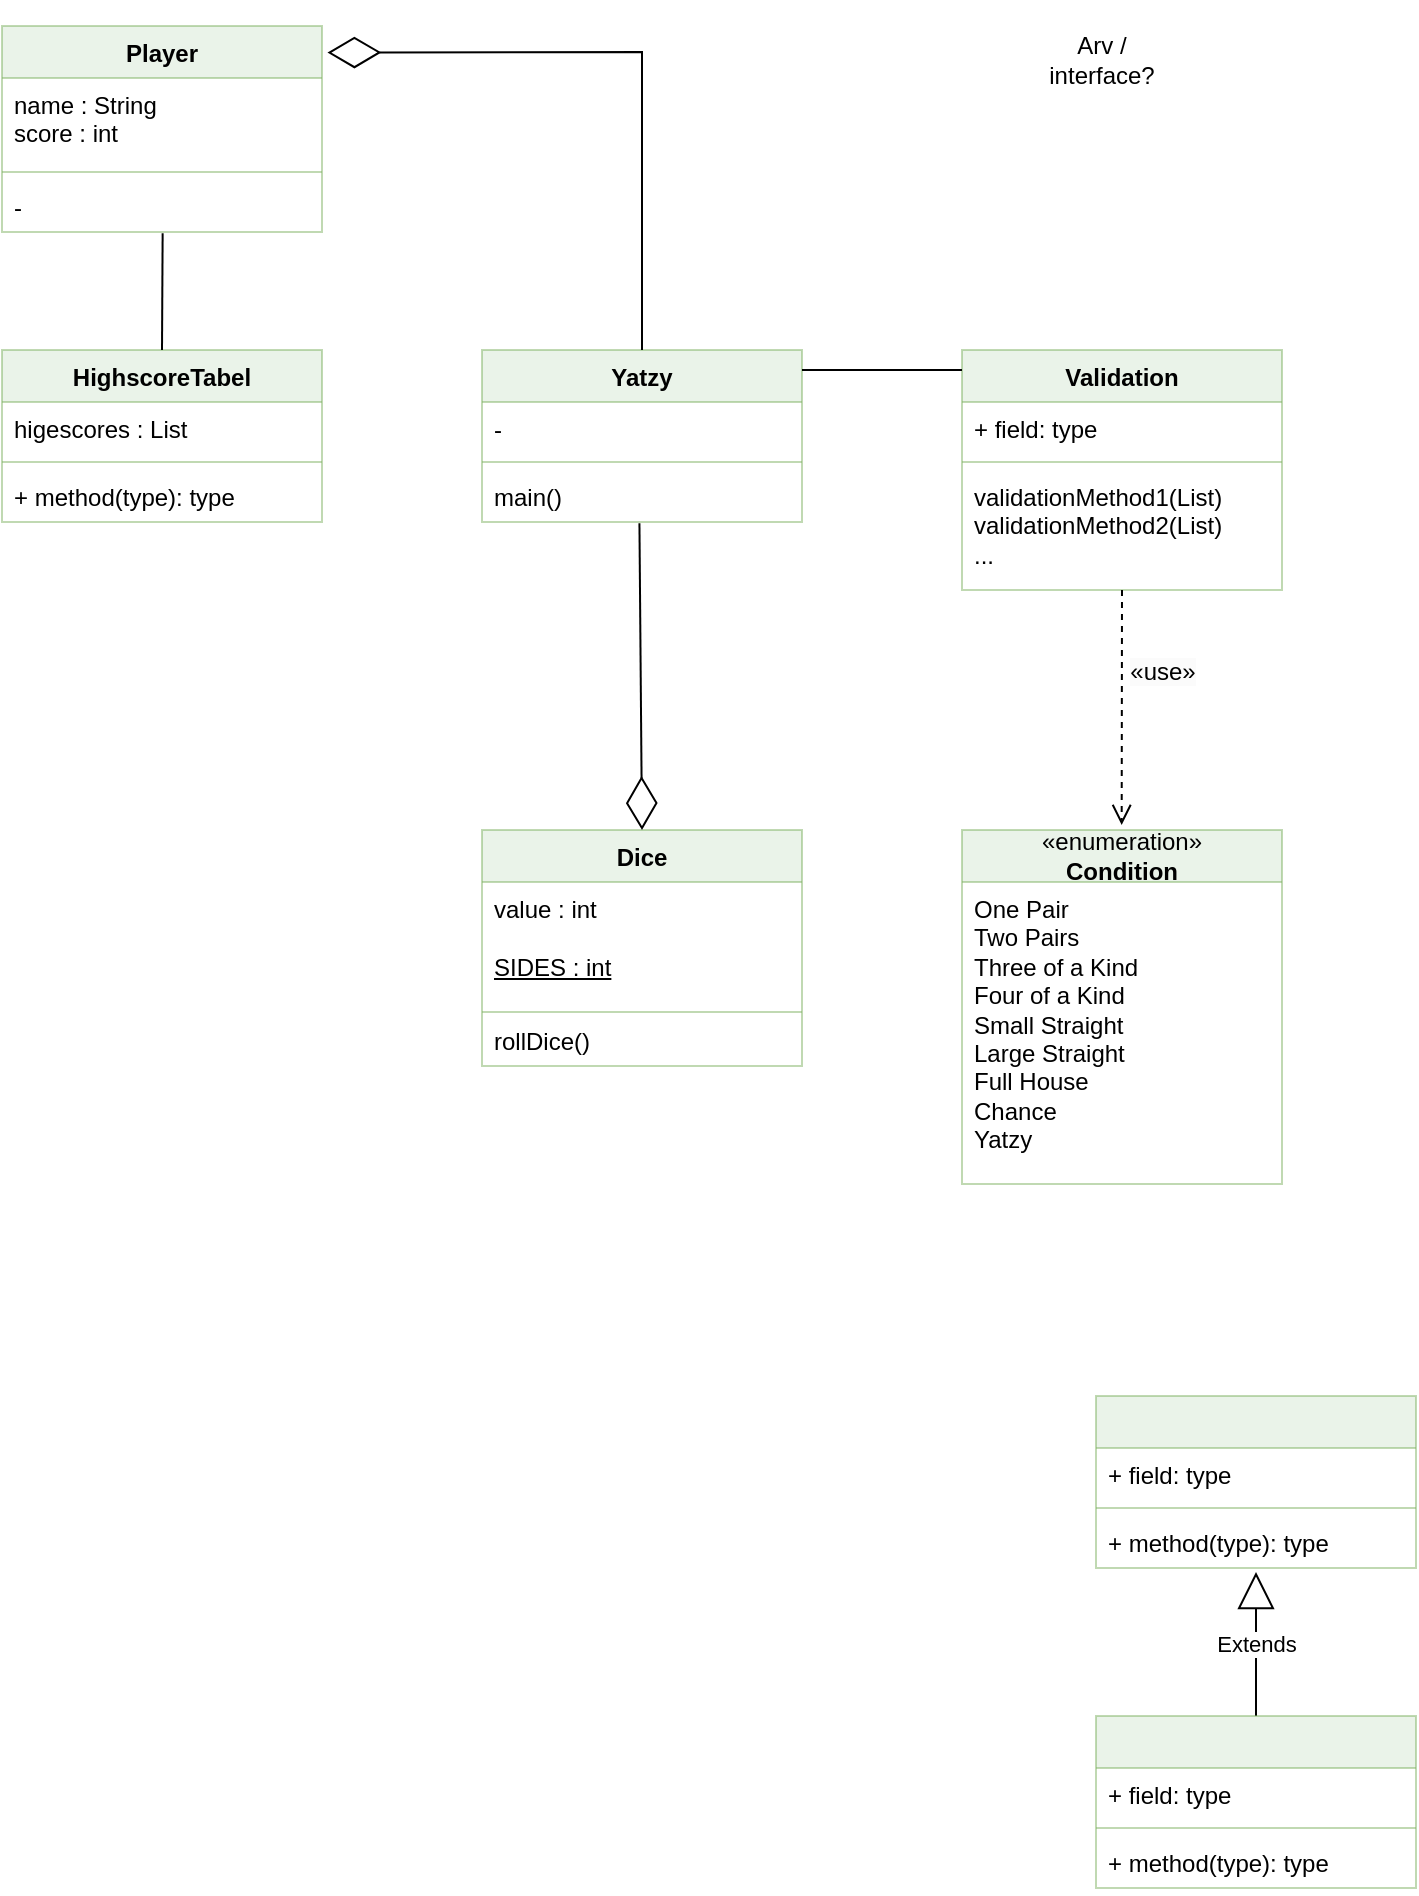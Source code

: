 <mxfile version="25.0.1">
  <diagram name="Page-1" id="c4acf3e9-155e-7222-9cf6-157b1a14988f">
    <mxGraphModel dx="1749" dy="1040" grid="1" gridSize="10" guides="1" tooltips="1" connect="1" arrows="1" fold="1" page="1" pageScale="1" pageWidth="850" pageHeight="1100" background="none" math="0" shadow="0">
      <root>
        <mxCell id="0" />
        <mxCell id="1" parent="0" />
        <mxCell id="NiOnYW7QtxvnOsCxcWPc-6" value="Dice" style="swimlane;fontStyle=1;align=center;verticalAlign=top;childLayout=stackLayout;horizontal=1;startSize=26;horizontalStack=0;resizeParent=1;resizeParentMax=0;resizeLast=0;collapsible=1;marginBottom=0;whiteSpace=wrap;html=1;fillColor=#d5e8d4;strokeColor=#82b366;opacity=50;" parent="1" vertex="1">
          <mxGeometry x="320" y="480" width="160" height="118" as="geometry" />
        </mxCell>
        <mxCell id="NiOnYW7QtxvnOsCxcWPc-7" value="value : int&lt;div&gt;&lt;br&gt;&lt;/div&gt;&lt;div&gt;&lt;u&gt;SIDES : int&lt;/u&gt;&lt;/div&gt;" style="text;strokeColor=none;fillColor=none;align=left;verticalAlign=top;spacingLeft=4;spacingRight=4;overflow=hidden;rotatable=0;points=[[0,0.5],[1,0.5]];portConstraint=eastwest;whiteSpace=wrap;html=1;" parent="NiOnYW7QtxvnOsCxcWPc-6" vertex="1">
          <mxGeometry y="26" width="160" height="64" as="geometry" />
        </mxCell>
        <mxCell id="NiOnYW7QtxvnOsCxcWPc-8" value="" style="line;strokeWidth=1;fillColor=none;align=left;verticalAlign=middle;spacingTop=-1;spacingLeft=3;spacingRight=3;rotatable=0;labelPosition=right;points=[];portConstraint=eastwest;strokeColor=inherit;opacity=50;" parent="NiOnYW7QtxvnOsCxcWPc-6" vertex="1">
          <mxGeometry y="90" width="160" height="2" as="geometry" />
        </mxCell>
        <mxCell id="NiOnYW7QtxvnOsCxcWPc-9" value="rollDice()" style="text;strokeColor=none;fillColor=none;align=left;verticalAlign=top;spacingLeft=4;spacingRight=4;overflow=hidden;rotatable=0;points=[[0,0.5],[1,0.5]];portConstraint=eastwest;whiteSpace=wrap;html=1;" parent="NiOnYW7QtxvnOsCxcWPc-6" vertex="1">
          <mxGeometry y="92" width="160" height="26" as="geometry" />
        </mxCell>
        <mxCell id="NiOnYW7QtxvnOsCxcWPc-10" value="Player" style="swimlane;fontStyle=1;align=center;verticalAlign=top;childLayout=stackLayout;horizontal=1;startSize=26;horizontalStack=0;resizeParent=1;resizeParentMax=0;resizeLast=0;collapsible=1;marginBottom=0;whiteSpace=wrap;html=1;fillColor=#d5e8d4;strokeColor=#82b366;opacity=50;" parent="1" vertex="1">
          <mxGeometry x="80" y="78" width="160" height="103" as="geometry" />
        </mxCell>
        <mxCell id="NiOnYW7QtxvnOsCxcWPc-11" value="name : String&lt;div&gt;score : int&lt;/div&gt;" style="text;strokeColor=none;fillColor=none;align=left;verticalAlign=top;spacingLeft=4;spacingRight=4;overflow=hidden;rotatable=0;points=[[0,0.5],[1,0.5]];portConstraint=eastwest;whiteSpace=wrap;html=1;" parent="NiOnYW7QtxvnOsCxcWPc-10" vertex="1">
          <mxGeometry y="26" width="160" height="43" as="geometry" />
        </mxCell>
        <mxCell id="NiOnYW7QtxvnOsCxcWPc-12" value="" style="line;strokeWidth=1;fillColor=none;align=left;verticalAlign=middle;spacingTop=-1;spacingLeft=3;spacingRight=3;rotatable=0;labelPosition=right;points=[];portConstraint=eastwest;strokeColor=inherit;opacity=50;" parent="NiOnYW7QtxvnOsCxcWPc-10" vertex="1">
          <mxGeometry y="69" width="160" height="8" as="geometry" />
        </mxCell>
        <mxCell id="NiOnYW7QtxvnOsCxcWPc-13" value="-" style="text;strokeColor=none;fillColor=none;align=left;verticalAlign=top;spacingLeft=4;spacingRight=4;overflow=hidden;rotatable=0;points=[[0,0.5],[1,0.5]];portConstraint=eastwest;whiteSpace=wrap;html=1;" parent="NiOnYW7QtxvnOsCxcWPc-10" vertex="1">
          <mxGeometry y="77" width="160" height="26" as="geometry" />
        </mxCell>
        <mxCell id="NiOnYW7QtxvnOsCxcWPc-14" value="HighscoreTabel" style="swimlane;fontStyle=1;align=center;verticalAlign=top;childLayout=stackLayout;horizontal=1;startSize=26;horizontalStack=0;resizeParent=1;resizeParentMax=0;resizeLast=0;collapsible=1;marginBottom=0;whiteSpace=wrap;html=1;fillColor=#d5e8d4;strokeColor=#82b366;opacity=50;" parent="1" vertex="1">
          <mxGeometry x="80" y="240" width="160" height="86" as="geometry" />
        </mxCell>
        <mxCell id="NiOnYW7QtxvnOsCxcWPc-15" value="higescores : List" style="text;strokeColor=none;fillColor=none;align=left;verticalAlign=top;spacingLeft=4;spacingRight=4;overflow=hidden;rotatable=0;points=[[0,0.5],[1,0.5]];portConstraint=eastwest;whiteSpace=wrap;html=1;" parent="NiOnYW7QtxvnOsCxcWPc-14" vertex="1">
          <mxGeometry y="26" width="160" height="26" as="geometry" />
        </mxCell>
        <mxCell id="NiOnYW7QtxvnOsCxcWPc-16" value="" style="line;strokeWidth=1;fillColor=none;align=left;verticalAlign=middle;spacingTop=-1;spacingLeft=3;spacingRight=3;rotatable=0;labelPosition=right;points=[];portConstraint=eastwest;strokeColor=inherit;opacity=50;" parent="NiOnYW7QtxvnOsCxcWPc-14" vertex="1">
          <mxGeometry y="52" width="160" height="8" as="geometry" />
        </mxCell>
        <mxCell id="NiOnYW7QtxvnOsCxcWPc-17" value="+ method(type): type" style="text;strokeColor=none;fillColor=none;align=left;verticalAlign=top;spacingLeft=4;spacingRight=4;overflow=hidden;rotatable=0;points=[[0,0.5],[1,0.5]];portConstraint=eastwest;whiteSpace=wrap;html=1;" parent="NiOnYW7QtxvnOsCxcWPc-14" vertex="1">
          <mxGeometry y="60" width="160" height="26" as="geometry" />
        </mxCell>
        <mxCell id="NiOnYW7QtxvnOsCxcWPc-18" value="Yatzy" style="swimlane;fontStyle=1;align=center;verticalAlign=top;childLayout=stackLayout;horizontal=1;startSize=26;horizontalStack=0;resizeParent=1;resizeParentMax=0;resizeLast=0;collapsible=1;marginBottom=0;whiteSpace=wrap;html=1;fillColor=#d5e8d4;strokeColor=#82b366;opacity=50;" parent="1" vertex="1">
          <mxGeometry x="320" y="240" width="160" height="86" as="geometry" />
        </mxCell>
        <mxCell id="NiOnYW7QtxvnOsCxcWPc-19" value="-" style="text;strokeColor=none;fillColor=none;align=left;verticalAlign=top;spacingLeft=4;spacingRight=4;overflow=hidden;rotatable=0;points=[[0,0.5],[1,0.5]];portConstraint=eastwest;whiteSpace=wrap;html=1;opacity=50;" parent="NiOnYW7QtxvnOsCxcWPc-18" vertex="1">
          <mxGeometry y="26" width="160" height="26" as="geometry" />
        </mxCell>
        <mxCell id="NiOnYW7QtxvnOsCxcWPc-20" value="" style="line;strokeWidth=1;fillColor=none;align=left;verticalAlign=middle;spacingTop=-1;spacingLeft=3;spacingRight=3;rotatable=0;labelPosition=right;points=[];portConstraint=eastwest;strokeColor=inherit;opacity=50;" parent="NiOnYW7QtxvnOsCxcWPc-18" vertex="1">
          <mxGeometry y="52" width="160" height="8" as="geometry" />
        </mxCell>
        <mxCell id="NiOnYW7QtxvnOsCxcWPc-21" value="main()" style="text;strokeColor=none;fillColor=none;align=left;verticalAlign=top;spacingLeft=4;spacingRight=4;overflow=hidden;rotatable=0;points=[[0,0.5],[1,0.5]];portConstraint=eastwest;whiteSpace=wrap;html=1;" parent="NiOnYW7QtxvnOsCxcWPc-18" vertex="1">
          <mxGeometry y="60" width="160" height="26" as="geometry" />
        </mxCell>
        <mxCell id="NiOnYW7QtxvnOsCxcWPc-22" value="" style="swimlane;fontStyle=1;align=center;verticalAlign=top;childLayout=stackLayout;horizontal=1;startSize=26;horizontalStack=0;resizeParent=1;resizeParentMax=0;resizeLast=0;collapsible=1;marginBottom=0;whiteSpace=wrap;html=1;fillColor=#d5e8d4;strokeColor=#82b366;opacity=50;" parent="1" vertex="1">
          <mxGeometry x="627" y="763" width="160" height="86" as="geometry" />
        </mxCell>
        <mxCell id="NiOnYW7QtxvnOsCxcWPc-23" value="+ field: type" style="text;strokeColor=none;fillColor=none;align=left;verticalAlign=top;spacingLeft=4;spacingRight=4;overflow=hidden;rotatable=0;points=[[0,0.5],[1,0.5]];portConstraint=eastwest;whiteSpace=wrap;html=1;" parent="NiOnYW7QtxvnOsCxcWPc-22" vertex="1">
          <mxGeometry y="26" width="160" height="26" as="geometry" />
        </mxCell>
        <mxCell id="NiOnYW7QtxvnOsCxcWPc-24" value="" style="line;strokeWidth=1;fillColor=none;align=left;verticalAlign=middle;spacingTop=-1;spacingLeft=3;spacingRight=3;rotatable=0;labelPosition=right;points=[];portConstraint=eastwest;strokeColor=inherit;opacity=50;" parent="NiOnYW7QtxvnOsCxcWPc-22" vertex="1">
          <mxGeometry y="52" width="160" height="8" as="geometry" />
        </mxCell>
        <mxCell id="NiOnYW7QtxvnOsCxcWPc-25" value="+ method(type): type" style="text;strokeColor=none;fillColor=none;align=left;verticalAlign=top;spacingLeft=4;spacingRight=4;overflow=hidden;rotatable=0;points=[[0,0.5],[1,0.5]];portConstraint=eastwest;whiteSpace=wrap;html=1;" parent="NiOnYW7QtxvnOsCxcWPc-22" vertex="1">
          <mxGeometry y="60" width="160" height="26" as="geometry" />
        </mxCell>
        <mxCell id="NiOnYW7QtxvnOsCxcWPc-26" value="Extends" style="endArrow=block;endSize=16;endFill=0;html=1;rounded=0;entryX=0.5;entryY=1.077;entryDx=0;entryDy=0;entryPerimeter=0;exitX=0.5;exitY=0;exitDx=0;exitDy=0;" parent="1" source="NiOnYW7QtxvnOsCxcWPc-27" target="NiOnYW7QtxvnOsCxcWPc-25" edge="1">
          <mxGeometry width="160" relative="1" as="geometry">
            <mxPoint x="707" y="913" as="sourcePoint" />
            <mxPoint x="707" y="913" as="targetPoint" />
            <Array as="points" />
          </mxGeometry>
        </mxCell>
        <mxCell id="NiOnYW7QtxvnOsCxcWPc-27" value="" style="swimlane;fontStyle=1;align=center;verticalAlign=top;childLayout=stackLayout;horizontal=1;startSize=26;horizontalStack=0;resizeParent=1;resizeParentMax=0;resizeLast=0;collapsible=1;marginBottom=0;whiteSpace=wrap;html=1;fillColor=#d5e8d4;strokeColor=#82b366;opacity=50;" parent="1" vertex="1">
          <mxGeometry x="627" y="923" width="160" height="86" as="geometry" />
        </mxCell>
        <mxCell id="NiOnYW7QtxvnOsCxcWPc-28" value="+ field: type" style="text;strokeColor=none;fillColor=none;align=left;verticalAlign=top;spacingLeft=4;spacingRight=4;overflow=hidden;rotatable=0;points=[[0,0.5],[1,0.5]];portConstraint=eastwest;whiteSpace=wrap;html=1;" parent="NiOnYW7QtxvnOsCxcWPc-27" vertex="1">
          <mxGeometry y="26" width="160" height="26" as="geometry" />
        </mxCell>
        <mxCell id="NiOnYW7QtxvnOsCxcWPc-29" value="" style="line;strokeWidth=1;fillColor=none;align=left;verticalAlign=middle;spacingTop=-1;spacingLeft=3;spacingRight=3;rotatable=0;labelPosition=right;points=[];portConstraint=eastwest;strokeColor=inherit;opacity=50;" parent="NiOnYW7QtxvnOsCxcWPc-27" vertex="1">
          <mxGeometry y="52" width="160" height="8" as="geometry" />
        </mxCell>
        <mxCell id="NiOnYW7QtxvnOsCxcWPc-30" value="+ method(type): type" style="text;strokeColor=none;fillColor=none;align=left;verticalAlign=top;spacingLeft=4;spacingRight=4;overflow=hidden;rotatable=0;points=[[0,0.5],[1,0.5]];portConstraint=eastwest;whiteSpace=wrap;html=1;" parent="NiOnYW7QtxvnOsCxcWPc-27" vertex="1">
          <mxGeometry y="60" width="160" height="26" as="geometry" />
        </mxCell>
        <mxCell id="NiOnYW7QtxvnOsCxcWPc-31" value="Validation" style="swimlane;fontStyle=1;align=center;verticalAlign=top;childLayout=stackLayout;horizontal=1;startSize=26;horizontalStack=0;resizeParent=1;resizeParentMax=0;resizeLast=0;collapsible=1;marginBottom=0;whiteSpace=wrap;html=1;fillColor=#d5e8d4;strokeColor=#82b366;opacity=50;" parent="1" vertex="1">
          <mxGeometry x="560" y="240" width="160" height="120" as="geometry" />
        </mxCell>
        <mxCell id="NiOnYW7QtxvnOsCxcWPc-32" value="+ field: type" style="text;strokeColor=none;fillColor=none;align=left;verticalAlign=top;spacingLeft=4;spacingRight=4;overflow=hidden;rotatable=0;points=[[0,0.5],[1,0.5]];portConstraint=eastwest;whiteSpace=wrap;html=1;" parent="NiOnYW7QtxvnOsCxcWPc-31" vertex="1">
          <mxGeometry y="26" width="160" height="26" as="geometry" />
        </mxCell>
        <mxCell id="NiOnYW7QtxvnOsCxcWPc-33" value="" style="line;strokeWidth=1;fillColor=none;align=left;verticalAlign=middle;spacingTop=-1;spacingLeft=3;spacingRight=3;rotatable=0;labelPosition=right;points=[];portConstraint=eastwest;strokeColor=inherit;opacity=50;" parent="NiOnYW7QtxvnOsCxcWPc-31" vertex="1">
          <mxGeometry y="52" width="160" height="8" as="geometry" />
        </mxCell>
        <mxCell id="NiOnYW7QtxvnOsCxcWPc-34" value="validationMethod1(List)&lt;div&gt;validationMethod2(List)&lt;/div&gt;&lt;div&gt;...&lt;/div&gt;" style="text;strokeColor=none;fillColor=none;align=left;verticalAlign=top;spacingLeft=4;spacingRight=4;overflow=hidden;rotatable=0;points=[[0,0.5],[1,0.5]];portConstraint=eastwest;whiteSpace=wrap;html=1;" parent="NiOnYW7QtxvnOsCxcWPc-31" vertex="1">
          <mxGeometry y="60" width="160" height="60" as="geometry" />
        </mxCell>
        <mxCell id="NiOnYW7QtxvnOsCxcWPc-35" value="«enumeration»&lt;br&gt;&lt;div&gt;&lt;b&gt;Condition&lt;/b&gt;&lt;/div&gt;" style="swimlane;fontStyle=0;childLayout=stackLayout;horizontal=1;startSize=26;fillColor=#d5e8d4;horizontalStack=0;resizeParent=1;resizeParentMax=0;resizeLast=0;collapsible=1;marginBottom=0;whiteSpace=wrap;html=1;strokeColor=#82b366;opacity=50;" parent="1" vertex="1">
          <mxGeometry x="560" y="480" width="160" height="177" as="geometry" />
        </mxCell>
        <mxCell id="NiOnYW7QtxvnOsCxcWPc-37" value="One Pair&lt;div&gt;Two Pairs&amp;nbsp;&lt;/div&gt;&lt;div&gt;Three of a Kind&lt;/div&gt;&lt;div&gt;Four of a Kind&lt;/div&gt;&lt;div&gt;Small Straight&lt;/div&gt;&lt;div&gt;Large Straight&lt;/div&gt;&lt;div&gt;Full House&lt;/div&gt;&lt;div&gt;Chance&lt;/div&gt;&lt;div&gt;Yatzy&lt;/div&gt;&lt;div&gt;&lt;br&gt;&lt;/div&gt;" style="text;strokeColor=none;fillColor=none;align=left;verticalAlign=top;spacingLeft=4;spacingRight=4;overflow=hidden;rotatable=0;points=[[0,0.5],[1,0.5]];portConstraint=eastwest;whiteSpace=wrap;html=1;" parent="NiOnYW7QtxvnOsCxcWPc-35" vertex="1">
          <mxGeometry y="26" width="160" height="151" as="geometry" />
        </mxCell>
        <mxCell id="raVZ_KWQ6gBPT7_od0cw-3" value="Arv / interface?" style="text;html=1;align=center;verticalAlign=middle;whiteSpace=wrap;rounded=0;" vertex="1" parent="1">
          <mxGeometry x="600" y="80" width="60" height="30" as="geometry" />
        </mxCell>
        <mxCell id="raVZ_KWQ6gBPT7_od0cw-4" value="" style="endArrow=none;html=1;rounded=0;exitX=0.5;exitY=0;exitDx=0;exitDy=0;entryX=0.502;entryY=1.025;entryDx=0;entryDy=0;entryPerimeter=0;" edge="1" parent="1" source="NiOnYW7QtxvnOsCxcWPc-14" target="NiOnYW7QtxvnOsCxcWPc-13">
          <mxGeometry width="50" height="50" relative="1" as="geometry">
            <mxPoint x="160" y="250" as="sourcePoint" />
            <mxPoint x="210" y="200" as="targetPoint" />
          </mxGeometry>
        </mxCell>
        <mxCell id="raVZ_KWQ6gBPT7_od0cw-5" value="" style="endArrow=none;html=1;rounded=0;exitX=1;exitY=0.116;exitDx=0;exitDy=0;exitPerimeter=0;entryX=0;entryY=0.083;entryDx=0;entryDy=0;entryPerimeter=0;" edge="1" parent="1" source="NiOnYW7QtxvnOsCxcWPc-18" target="NiOnYW7QtxvnOsCxcWPc-31">
          <mxGeometry width="50" height="50" relative="1" as="geometry">
            <mxPoint x="490" y="250" as="sourcePoint" />
            <mxPoint x="540" y="200" as="targetPoint" />
          </mxGeometry>
        </mxCell>
        <mxCell id="raVZ_KWQ6gBPT7_od0cw-6" value="&lt;span style=&quot;font-size: 12px; text-wrap-mode: wrap; background-color: rgb(251, 251, 251);&quot;&gt;«use»&lt;/span&gt;" style="html=1;verticalAlign=bottom;endArrow=open;dashed=1;endSize=8;curved=0;rounded=0;exitX=0.5;exitY=1;exitDx=0;exitDy=0;exitPerimeter=0;entryX=0.499;entryY=-0.014;entryDx=0;entryDy=0;entryPerimeter=0;" edge="1" parent="1" source="NiOnYW7QtxvnOsCxcWPc-34" target="NiOnYW7QtxvnOsCxcWPc-35">
          <mxGeometry x="-0.15" y="20" relative="1" as="geometry">
            <mxPoint x="640" y="370" as="sourcePoint" />
            <mxPoint x="530" y="420" as="targetPoint" />
            <mxPoint as="offset" />
          </mxGeometry>
        </mxCell>
        <mxCell id="raVZ_KWQ6gBPT7_od0cw-7" value="" style="endArrow=diamondThin;endFill=0;endSize=24;html=1;rounded=0;exitX=0.492;exitY=1.026;exitDx=0;exitDy=0;exitPerimeter=0;entryX=0.5;entryY=0;entryDx=0;entryDy=0;" edge="1" parent="1" source="NiOnYW7QtxvnOsCxcWPc-21" target="NiOnYW7QtxvnOsCxcWPc-6">
          <mxGeometry width="160" relative="1" as="geometry">
            <mxPoint x="340" y="390" as="sourcePoint" />
            <mxPoint x="500" y="390" as="targetPoint" />
          </mxGeometry>
        </mxCell>
        <mxCell id="raVZ_KWQ6gBPT7_od0cw-8" value="" style="endArrow=diamondThin;endFill=0;endSize=24;html=1;rounded=0;entryX=1.017;entryY=0.129;entryDx=0;entryDy=0;entryPerimeter=0;exitX=0.5;exitY=0;exitDx=0;exitDy=0;" edge="1" parent="1" source="NiOnYW7QtxvnOsCxcWPc-18" target="NiOnYW7QtxvnOsCxcWPc-10">
          <mxGeometry width="160" relative="1" as="geometry">
            <mxPoint x="400" y="91" as="sourcePoint" />
            <mxPoint x="391" y="171.5" as="targetPoint" />
            <Array as="points">
              <mxPoint x="400" y="91" />
            </Array>
          </mxGeometry>
        </mxCell>
      </root>
    </mxGraphModel>
  </diagram>
</mxfile>
